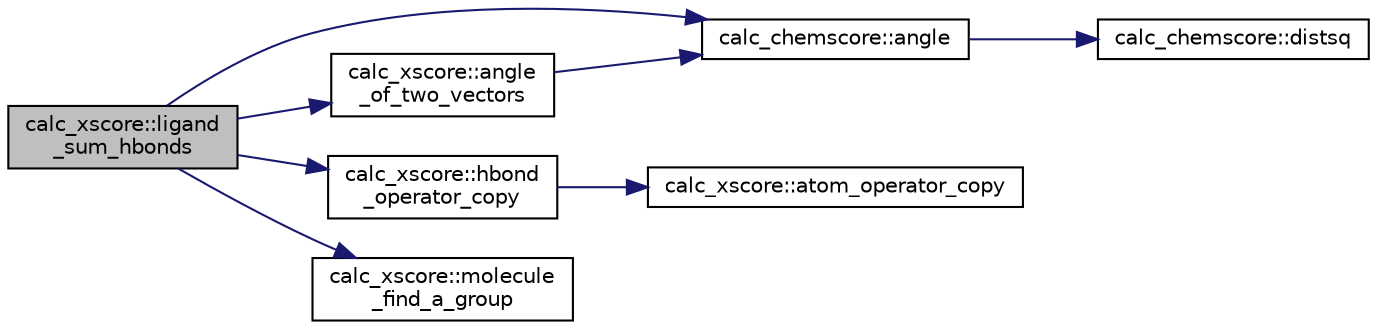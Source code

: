 digraph "calc_xscore::ligand_sum_hbonds"
{
  edge [fontname="Helvetica",fontsize="10",labelfontname="Helvetica",labelfontsize="10"];
  node [fontname="Helvetica",fontsize="10",shape=record];
  rankdir="LR";
  Node1 [label="calc_xscore::ligand\l_sum_hbonds",height=0.2,width=0.4,color="black", fillcolor="grey75", style="filled" fontcolor="black"];
  Node1 -> Node2 [color="midnightblue",fontsize="10",style="solid"];
  Node2 [label="calc_chemscore::angle",height=0.2,width=0.4,color="black", fillcolor="white", style="filled",URL="$classcalc__chemscore.html#a8af51a917f080c281be0bce50c1e6d76"];
  Node2 -> Node3 [color="midnightblue",fontsize="10",style="solid"];
  Node3 [label="calc_chemscore::distsq",height=0.2,width=0.4,color="black", fillcolor="white", style="filled",URL="$classcalc__chemscore.html#a0538eec23e42416be4896f6501beec20"];
  Node1 -> Node4 [color="midnightblue",fontsize="10",style="solid"];
  Node4 [label="calc_xscore::angle\l_of_two_vectors",height=0.2,width=0.4,color="black", fillcolor="white", style="filled",URL="$classcalc__xscore.html#a6387f872b04fb852070672f3ed284fd1"];
  Node4 -> Node2 [color="midnightblue",fontsize="10",style="solid"];
  Node1 -> Node5 [color="midnightblue",fontsize="10",style="solid"];
  Node5 [label="calc_xscore::hbond\l_operator_copy",height=0.2,width=0.4,color="black", fillcolor="white", style="filled",URL="$classcalc__xscore.html#a023c3ce3e347ae0ab1c7474e9dd42baa"];
  Node5 -> Node6 [color="midnightblue",fontsize="10",style="solid"];
  Node6 [label="calc_xscore::atom_operator_copy",height=0.2,width=0.4,color="black", fillcolor="white", style="filled",URL="$classcalc__xscore.html#a9dd11ed74f3ca590352e15c4e0681b37"];
  Node1 -> Node7 [color="midnightblue",fontsize="10",style="solid"];
  Node7 [label="calc_xscore::molecule\l_find_a_group",height=0.2,width=0.4,color="black", fillcolor="white", style="filled",URL="$classcalc__xscore.html#a0e8b595cde8ab84134ff6d5bf40ca6d6"];
}
